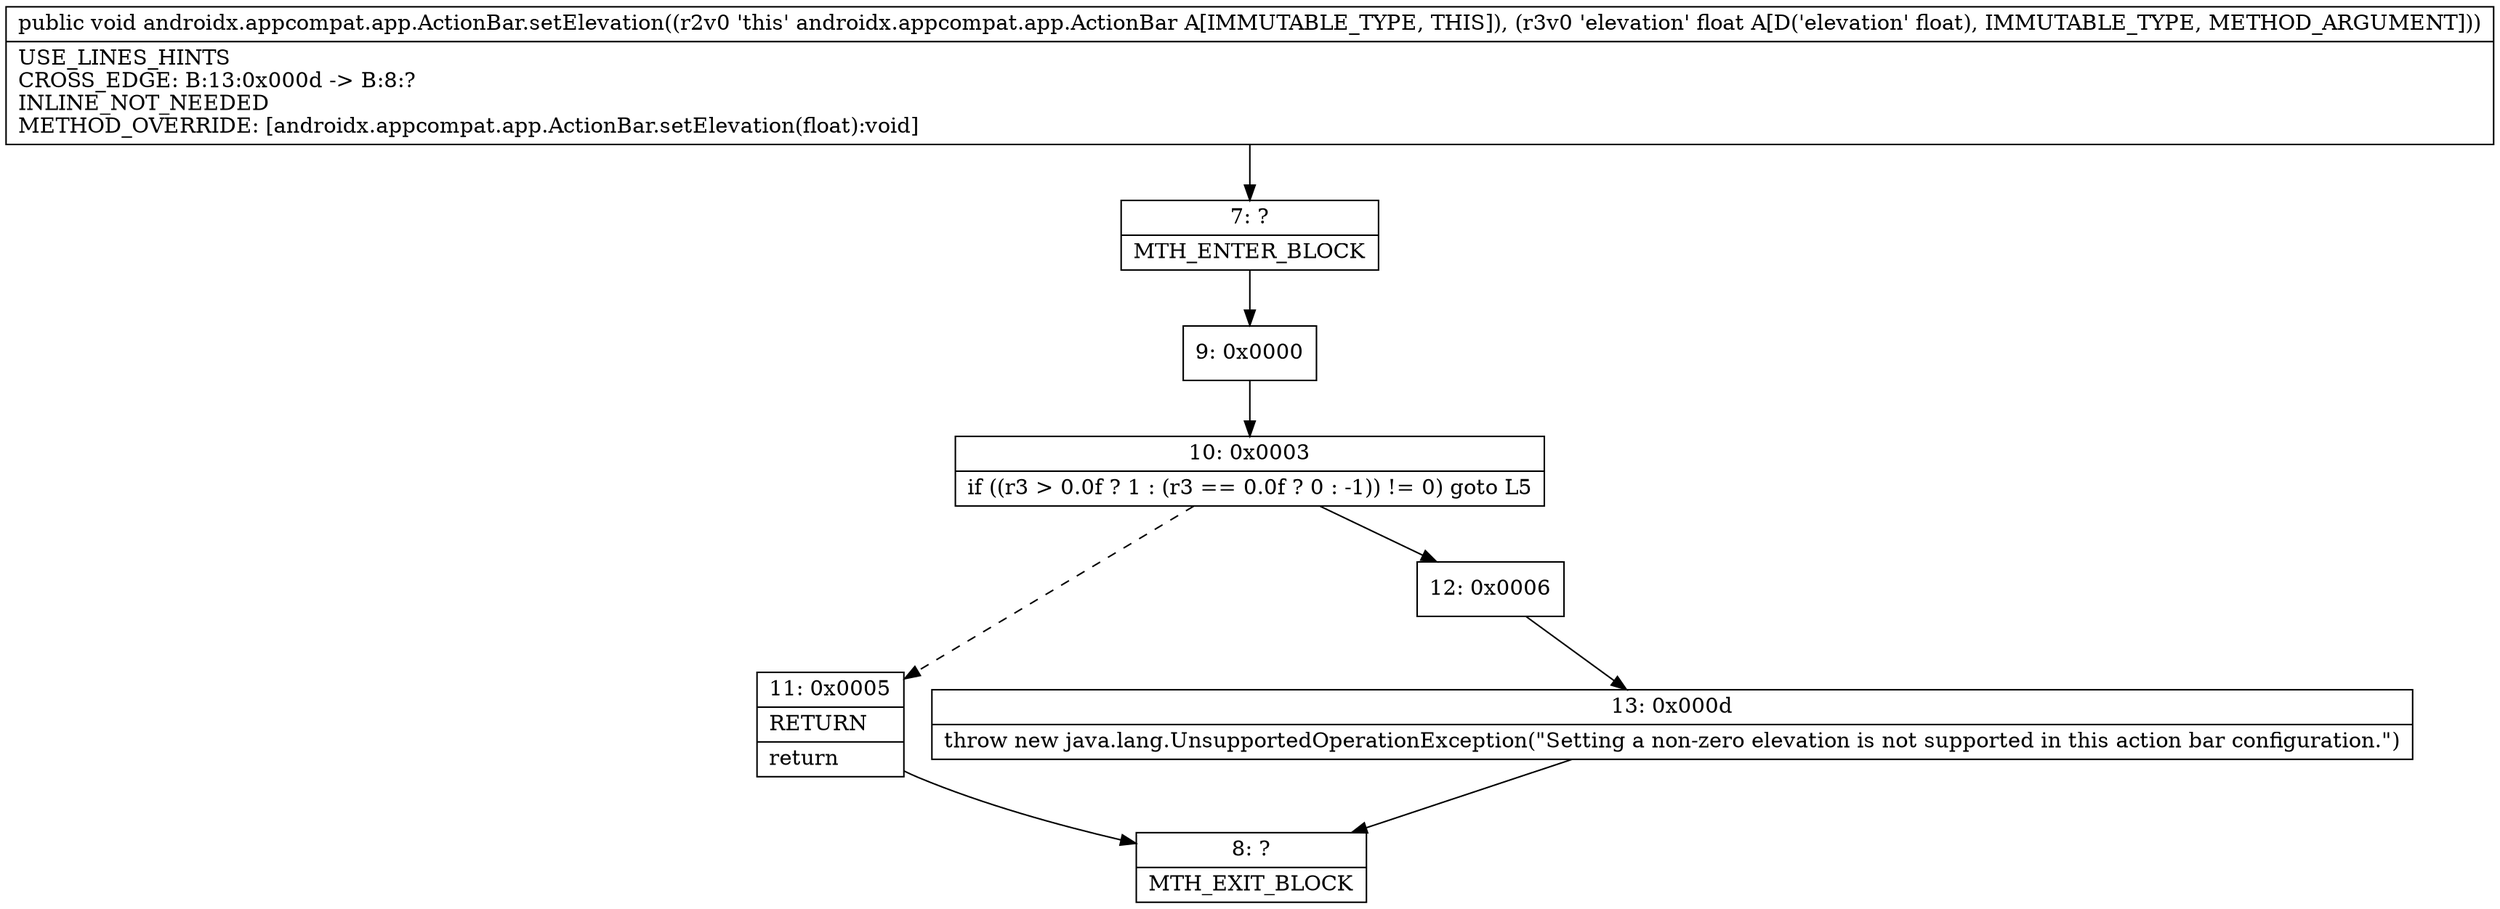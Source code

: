 digraph "CFG forandroidx.appcompat.app.ActionBar.setElevation(F)V" {
Node_7 [shape=record,label="{7\:\ ?|MTH_ENTER_BLOCK\l}"];
Node_9 [shape=record,label="{9\:\ 0x0000}"];
Node_10 [shape=record,label="{10\:\ 0x0003|if ((r3 \> 0.0f ? 1 : (r3 == 0.0f ? 0 : \-1)) != 0) goto L5\l}"];
Node_11 [shape=record,label="{11\:\ 0x0005|RETURN\l|return\l}"];
Node_8 [shape=record,label="{8\:\ ?|MTH_EXIT_BLOCK\l}"];
Node_12 [shape=record,label="{12\:\ 0x0006}"];
Node_13 [shape=record,label="{13\:\ 0x000d|throw new java.lang.UnsupportedOperationException(\"Setting a non\-zero elevation is not supported in this action bar configuration.\")\l}"];
MethodNode[shape=record,label="{public void androidx.appcompat.app.ActionBar.setElevation((r2v0 'this' androidx.appcompat.app.ActionBar A[IMMUTABLE_TYPE, THIS]), (r3v0 'elevation' float A[D('elevation' float), IMMUTABLE_TYPE, METHOD_ARGUMENT]))  | USE_LINES_HINTS\lCROSS_EDGE: B:13:0x000d \-\> B:8:?\lINLINE_NOT_NEEDED\lMETHOD_OVERRIDE: [androidx.appcompat.app.ActionBar.setElevation(float):void]\l}"];
MethodNode -> Node_7;Node_7 -> Node_9;
Node_9 -> Node_10;
Node_10 -> Node_11[style=dashed];
Node_10 -> Node_12;
Node_11 -> Node_8;
Node_12 -> Node_13;
Node_13 -> Node_8;
}


